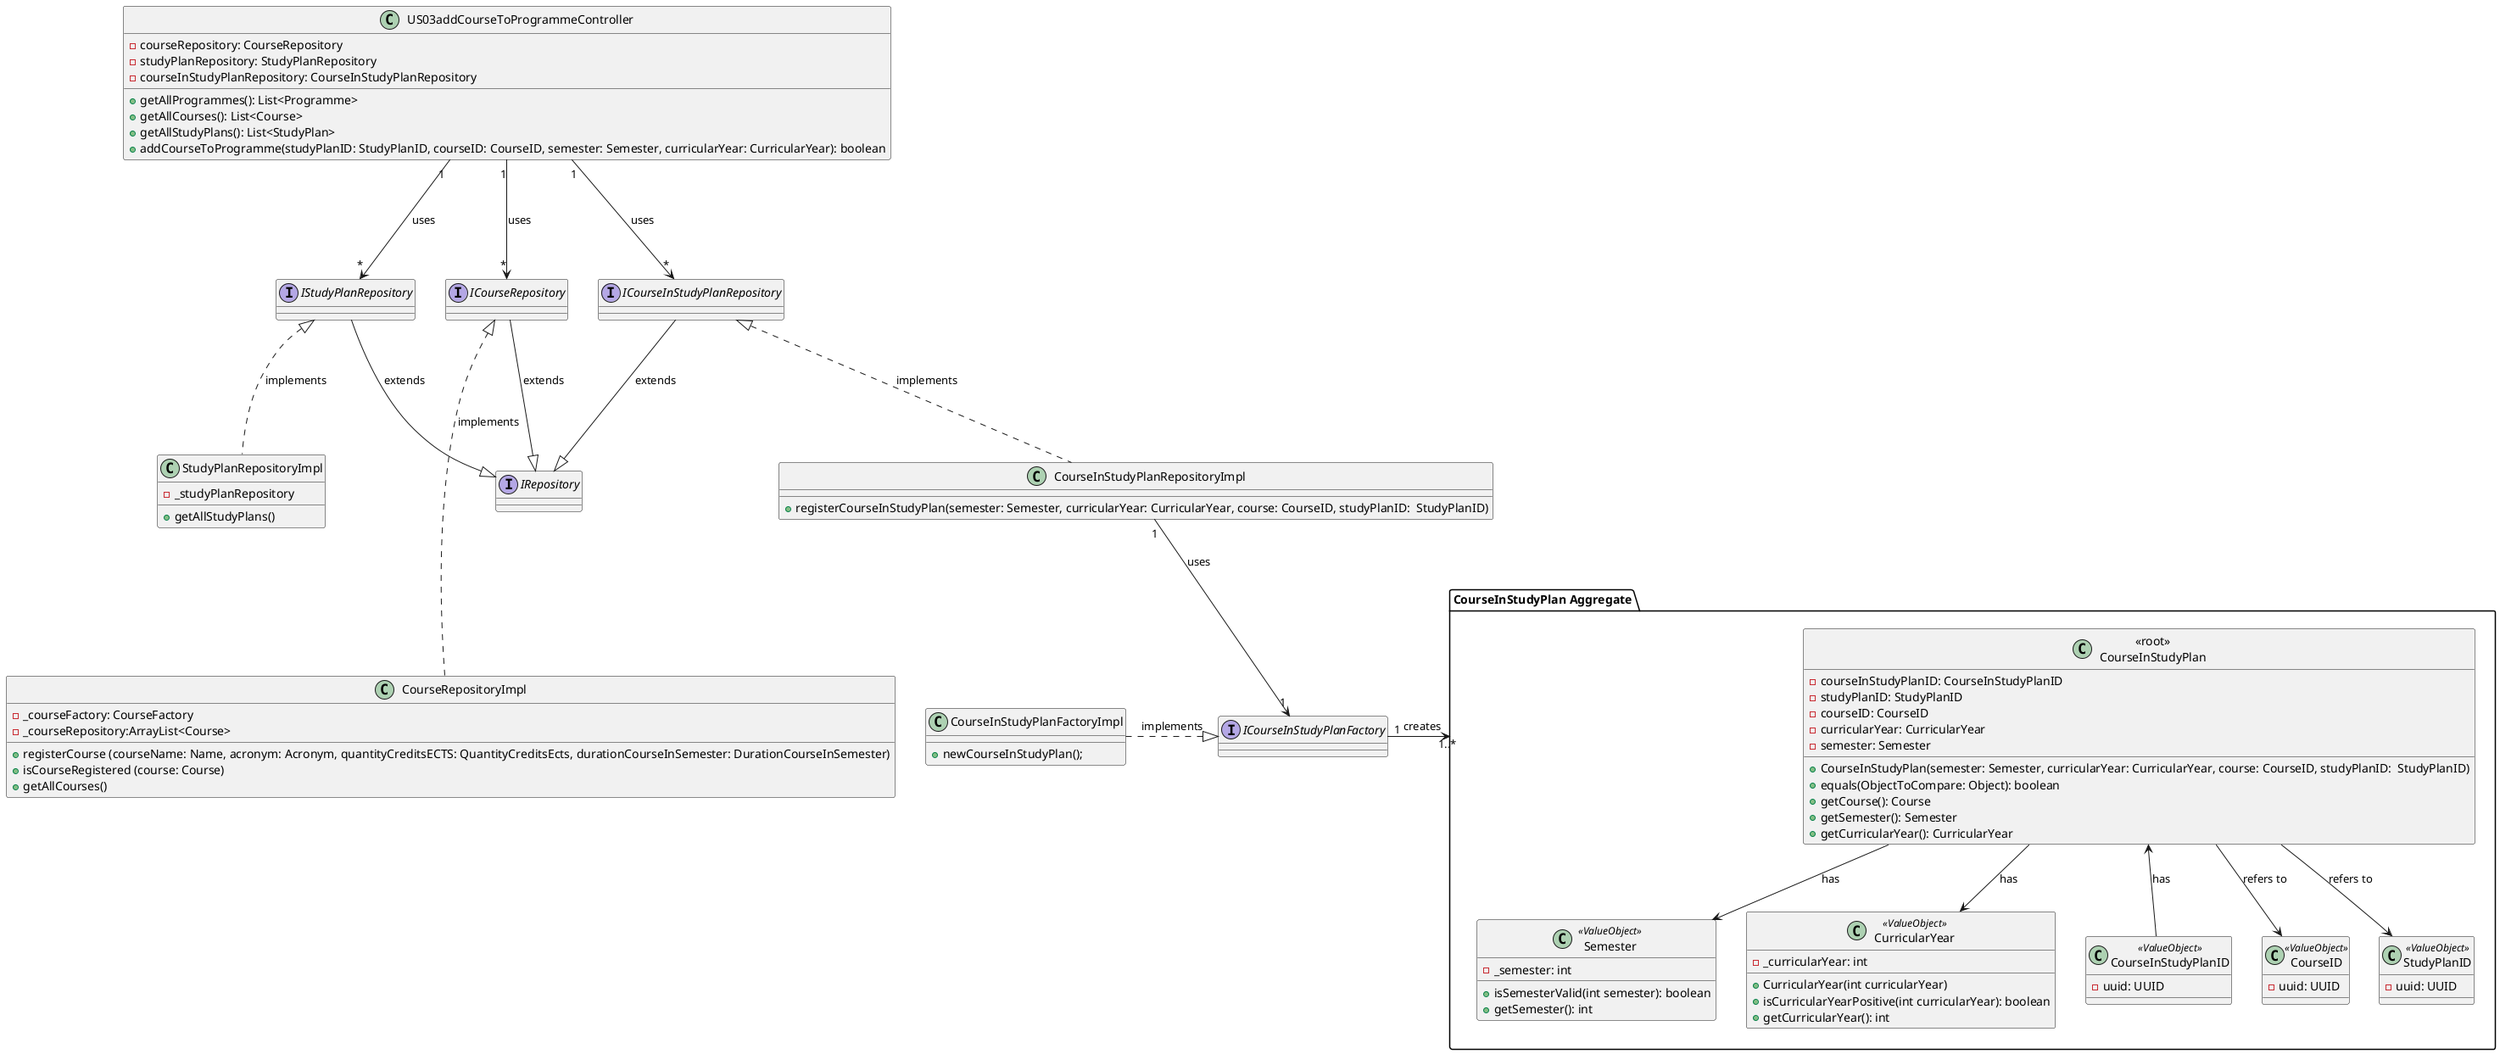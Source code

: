 @startuml
'https://plantuml.com/class-diagram


class US03addCourseToProgrammeController {
    - courseRepository: CourseRepository
    - studyPlanRepository: StudyPlanRepository
    - courseInStudyPlanRepository: CourseInStudyPlanRepository
    + getAllProgrammes(): List<Programme>
    + getAllCourses(): List<Course>
    + getAllStudyPlans(): List<StudyPlan>
    + addCourseToProgramme(studyPlanID: StudyPlanID, courseID: CourseID, semester: Semester, curricularYear: CurricularYear): boolean
}

class StudyPlanRepositoryImpl {
    - _studyPlanRepository
    + getAllStudyPlans()
}


class CourseRepositoryImpl {
    - _courseFactory: CourseFactory
    -_courseRepository:ArrayList<Course>
    +registerCourse (courseName: Name, acronym: Acronym, quantityCreditsECTS: QuantityCreditsEcts, durationCourseInSemester: DurationCourseInSemester)
    +isCourseRegistered (course: Course)
    +getAllCourses()
}

interface IRepository {
}

interface ICourseInStudyPlanFactory {
}

class CourseInStudyPlanFactoryImpl {
 + newCourseInStudyPlan();
}


interface ICourseInStudyPlanRepository {
}

interface IStudyPlanRepository {
}

interface ICourseRepository {
}

class CourseInStudyPlanRepositoryImpl {
     + registerCourseInStudyPlan(semester: Semester, curricularYear: CurricularYear, course: CourseID, studyPlanID:  StudyPlanID)

}

package "CourseInStudyPlan Aggregate" {
    class "<<root>>\nCourseInStudyPlan" {
        - courseInStudyPlanID: CourseInStudyPlanID
        - studyPlanID: StudyPlanID
        - courseID: CourseID
        - curricularYear: CurricularYear
        - semester: Semester
        +CourseInStudyPlan(semester: Semester, curricularYear: CurricularYear, course: CourseID, studyPlanID:  StudyPlanID)
        +equals(ObjectToCompare: Object): boolean
        +getCourse(): Course
        +getSemester(): Semester
        +getCurricularYear(): CurricularYear
    }
    class Semester <<ValueObject>> {
        -_semester: int
        +isSemesterValid(int semester): boolean
        +getSemester(): int
    }

    class CurricularYear <<ValueObject>> {
            -_curricularYear: int
            +CurricularYear(int curricularYear)
            +isCurricularYearPositive(int curricularYear): boolean
            +getCurricularYear(): int
    }

    class CourseInStudyPlanID <<ValueObject>> {
        - uuid: UUID
    }

    class CourseID <<ValueObject>> {
        - uuid: UUID
    }

    class StudyPlanID <<ValueObject>> {
        - uuid: UUID
    }
}




US03addCourseToProgrammeController "1" -down--> "*" IStudyPlanRepository: uses
US03addCourseToProgrammeController "1" -down--> "*" ICourseInStudyPlanRepository: uses
US03addCourseToProgrammeController "1" -down--> "*" ICourseRepository: uses

CourseInStudyPlanRepositoryImpl -up..|> ICourseInStudyPlanRepository: implements
CourseRepositoryImpl -up...|> ICourseRepository : implements
StudyPlanRepositoryImpl -up..|> IStudyPlanRepository: implements

ICourseInStudyPlanRepository -down--|> IRepository: extends
ICourseRepository -down--|> IRepository: extends
IStudyPlanRepository -down--|> IRepository: extends

CourseInStudyPlanRepositoryImpl "1" -down-> "1" ICourseInStudyPlanFactory: uses
CourseInStudyPlanFactoryImpl -right..|> ICourseInStudyPlanFactory: implements
ICourseInStudyPlanFactory "1" -right-> "1..*" "CourseInStudyPlan Aggregate": creates

"<<root>>\nCourseInStudyPlan" --> CourseID: refers to
"<<root>>\nCourseInStudyPlan" --> StudyPlanID: refers to
"<<root>>\nCourseInStudyPlan" <-- CourseInStudyPlanID: has
"<<root>>\nCourseInStudyPlan" --> CurricularYear: has
"<<root>>\nCourseInStudyPlan" --> Semester: has



@enduml